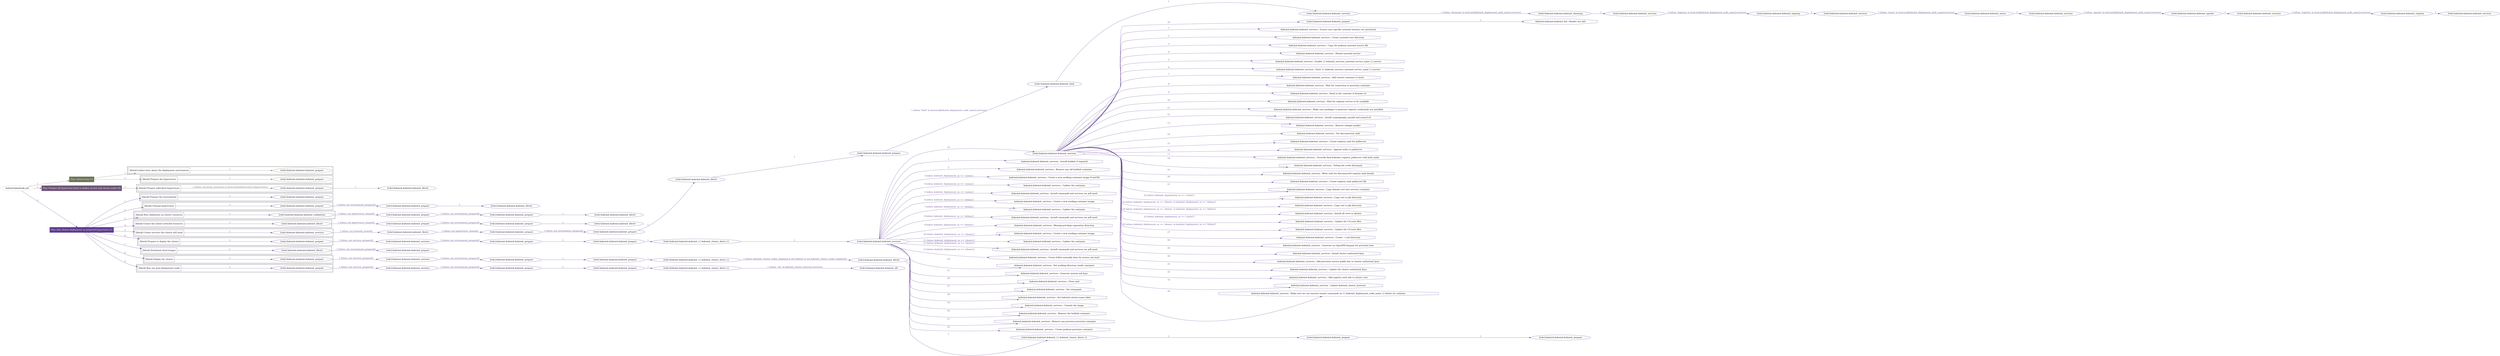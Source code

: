 digraph {
	graph [concentrate=true ordering=in rankdir=LR ratio=fill]
	edge [esep=5 sep=10]
	"kubeinit/playbook.yml" [id=root_node style=dotted]
	play_6043412a [label="Play: Initial setup (1)" color="#6d7557" fontcolor="#ffffff" id=play_6043412a shape=box style=filled tooltip=localhost]
	"kubeinit/playbook.yml" -> play_6043412a [label="1 " color="#6d7557" fontcolor="#6d7557" id=edge_a0f83648 labeltooltip="1 " tooltip="1 "]
	subgraph "kubeinit.kubeinit.kubeinit_prepare" {
		role_aa8c04e1 [label="[role] kubeinit.kubeinit.kubeinit_prepare" color="#6d7557" id=role_aa8c04e1 tooltip="kubeinit.kubeinit.kubeinit_prepare"]
	}
	subgraph "kubeinit.kubeinit.kubeinit_prepare" {
		role_8d42af0b [label="[role] kubeinit.kubeinit.kubeinit_prepare" color="#6d7557" id=role_8d42af0b tooltip="kubeinit.kubeinit.kubeinit_prepare"]
	}
	subgraph "Play: Initial setup (1)" {
		play_6043412a -> block_c2661e2a [label=1 color="#6d7557" fontcolor="#6d7557" id=edge_a03885b6 labeltooltip=1 tooltip=1]
		subgraph cluster_block_c2661e2a {
			block_c2661e2a [label="[block] Gather facts about the deployment environment" color="#6d7557" id=block_c2661e2a labeltooltip="Gather facts about the deployment environment" shape=box tooltip="Gather facts about the deployment environment"]
			block_c2661e2a -> role_aa8c04e1 [label="1 " color="#6d7557" fontcolor="#6d7557" id=edge_e7439934 labeltooltip="1 " tooltip="1 "]
		}
		play_6043412a -> block_e0bcce8e [label=2 color="#6d7557" fontcolor="#6d7557" id=edge_9933a136 labeltooltip=2 tooltip=2]
		subgraph cluster_block_e0bcce8e {
			block_e0bcce8e [label="[block] Prepare the hypervisors" color="#6d7557" id=block_e0bcce8e labeltooltip="Prepare the hypervisors" shape=box tooltip="Prepare the hypervisors"]
			block_e0bcce8e -> role_8d42af0b [label="1 " color="#6d7557" fontcolor="#6d7557" id=edge_6dff0fdf labeltooltip="1 " tooltip="1 "]
		}
	}
	play_7bc42241 [label="Play: Prepare all hypervisor hosts to deploy service and cluster nodes (0)" color="#6e5676" fontcolor="#ffffff" id=play_7bc42241 shape=box style=filled tooltip="Play: Prepare all hypervisor hosts to deploy service and cluster nodes (0)"]
	"kubeinit/playbook.yml" -> play_7bc42241 [label="2 " color="#6e5676" fontcolor="#6e5676" id=edge_a4ffe5da labeltooltip="2 " tooltip="2 "]
	subgraph "kubeinit.kubeinit.kubeinit_libvirt" {
		role_1224ff4c [label="[role] kubeinit.kubeinit.kubeinit_libvirt" color="#6e5676" id=role_1224ff4c tooltip="kubeinit.kubeinit.kubeinit_libvirt"]
	}
	subgraph "kubeinit.kubeinit.kubeinit_prepare" {
		role_3f468a69 [label="[role] kubeinit.kubeinit.kubeinit_prepare" color="#6e5676" id=role_3f468a69 tooltip="kubeinit.kubeinit.kubeinit_prepare"]
		role_3f468a69 -> role_1224ff4c [label="1 " color="#6e5676" fontcolor="#6e5676" id=edge_e0b71858 labeltooltip="1 " tooltip="1 "]
	}
	subgraph "Play: Prepare all hypervisor hosts to deploy service and cluster nodes (0)" {
		play_7bc42241 -> block_9709da1b [label=1 color="#6e5676" fontcolor="#6e5676" id=edge_3a13c1e9 labeltooltip=1 tooltip=1]
		subgraph cluster_block_9709da1b {
			block_9709da1b [label="[block] Prepare individual hypervisors" color="#6e5676" id=block_9709da1b labeltooltip="Prepare individual hypervisors" shape=box tooltip="Prepare individual hypervisors"]
			block_9709da1b -> role_3f468a69 [label="1 [when: inventory_hostname in hostvars['kubeinit-facts'].hypervisors]" color="#6e5676" fontcolor="#6e5676" id=edge_8c95a207 labeltooltip="1 [when: inventory_hostname in hostvars['kubeinit-facts'].hypervisors]" tooltip="1 [when: inventory_hostname in hostvars['kubeinit-facts'].hypervisors]"]
		}
	}
	play_075eacbc [label="Play: Run cluster deployment on prepared hypervisors (1)" color="#5f3d8f" fontcolor="#ffffff" id=play_075eacbc shape=box style=filled tooltip=localhost]
	"kubeinit/playbook.yml" -> play_075eacbc [label="3 " color="#5f3d8f" fontcolor="#5f3d8f" id=edge_8ae4e1d5 labeltooltip="3 " tooltip="3 "]
	subgraph "kubeinit.kubeinit.kubeinit_prepare" {
		role_8309342b [label="[role] kubeinit.kubeinit.kubeinit_prepare" color="#5f3d8f" id=role_8309342b tooltip="kubeinit.kubeinit.kubeinit_prepare"]
	}
	subgraph "kubeinit.kubeinit.kubeinit_libvirt" {
		role_2152305c [label="[role] kubeinit.kubeinit.kubeinit_libvirt" color="#5f3d8f" id=role_2152305c tooltip="kubeinit.kubeinit.kubeinit_libvirt"]
	}
	subgraph "kubeinit.kubeinit.kubeinit_prepare" {
		role_3e25eca6 [label="[role] kubeinit.kubeinit.kubeinit_prepare" color="#5f3d8f" id=role_3e25eca6 tooltip="kubeinit.kubeinit.kubeinit_prepare"]
		role_3e25eca6 -> role_2152305c [label="1 " color="#5f3d8f" fontcolor="#5f3d8f" id=edge_85146296 labeltooltip="1 " tooltip="1 "]
	}
	subgraph "kubeinit.kubeinit.kubeinit_prepare" {
		role_9ec49b1e [label="[role] kubeinit.kubeinit.kubeinit_prepare" color="#5f3d8f" id=role_9ec49b1e tooltip="kubeinit.kubeinit.kubeinit_prepare"]
		role_9ec49b1e -> role_3e25eca6 [label="1 [when: not environment_prepared]" color="#5f3d8f" fontcolor="#5f3d8f" id=edge_fc70b3cd labeltooltip="1 [when: not environment_prepared]" tooltip="1 [when: not environment_prepared]"]
	}
	subgraph "kubeinit.kubeinit.kubeinit_libvirt" {
		role_12f0feb5 [label="[role] kubeinit.kubeinit.kubeinit_libvirt" color="#5f3d8f" id=role_12f0feb5 tooltip="kubeinit.kubeinit.kubeinit_libvirt"]
	}
	subgraph "kubeinit.kubeinit.kubeinit_prepare" {
		role_fd813f72 [label="[role] kubeinit.kubeinit.kubeinit_prepare" color="#5f3d8f" id=role_fd813f72 tooltip="kubeinit.kubeinit.kubeinit_prepare"]
		role_fd813f72 -> role_12f0feb5 [label="1 " color="#5f3d8f" fontcolor="#5f3d8f" id=edge_d0e16dc9 labeltooltip="1 " tooltip="1 "]
	}
	subgraph "kubeinit.kubeinit.kubeinit_prepare" {
		role_55074c74 [label="[role] kubeinit.kubeinit.kubeinit_prepare" color="#5f3d8f" id=role_55074c74 tooltip="kubeinit.kubeinit.kubeinit_prepare"]
		role_55074c74 -> role_fd813f72 [label="1 [when: not environment_prepared]" color="#5f3d8f" fontcolor="#5f3d8f" id=edge_bc39ce02 labeltooltip="1 [when: not environment_prepared]" tooltip="1 [when: not environment_prepared]"]
	}
	subgraph "kubeinit.kubeinit.kubeinit_validations" {
		role_1c19d8b5 [label="[role] kubeinit.kubeinit.kubeinit_validations" color="#5f3d8f" id=role_1c19d8b5 tooltip="kubeinit.kubeinit.kubeinit_validations"]
		role_1c19d8b5 -> role_55074c74 [label="1 [when: not hypervisors_cleaned]" color="#5f3d8f" fontcolor="#5f3d8f" id=edge_672d28ae labeltooltip="1 [when: not hypervisors_cleaned]" tooltip="1 [when: not hypervisors_cleaned]"]
	}
	subgraph "kubeinit.kubeinit.kubeinit_libvirt" {
		role_cd3be4cd [label="[role] kubeinit.kubeinit.kubeinit_libvirt" color="#5f3d8f" id=role_cd3be4cd tooltip="kubeinit.kubeinit.kubeinit_libvirt"]
	}
	subgraph "kubeinit.kubeinit.kubeinit_prepare" {
		role_913f42fb [label="[role] kubeinit.kubeinit.kubeinit_prepare" color="#5f3d8f" id=role_913f42fb tooltip="kubeinit.kubeinit.kubeinit_prepare"]
		role_913f42fb -> role_cd3be4cd [label="1 " color="#5f3d8f" fontcolor="#5f3d8f" id=edge_2bf27f01 labeltooltip="1 " tooltip="1 "]
	}
	subgraph "kubeinit.kubeinit.kubeinit_prepare" {
		role_456e9f20 [label="[role] kubeinit.kubeinit.kubeinit_prepare" color="#5f3d8f" id=role_456e9f20 tooltip="kubeinit.kubeinit.kubeinit_prepare"]
		role_456e9f20 -> role_913f42fb [label="1 [when: not environment_prepared]" color="#5f3d8f" fontcolor="#5f3d8f" id=edge_1d2919e4 labeltooltip="1 [when: not environment_prepared]" tooltip="1 [when: not environment_prepared]"]
	}
	subgraph "kubeinit.kubeinit.kubeinit_libvirt" {
		role_c6aae2de [label="[role] kubeinit.kubeinit.kubeinit_libvirt" color="#5f3d8f" id=role_c6aae2de tooltip="kubeinit.kubeinit.kubeinit_libvirt"]
		role_c6aae2de -> role_456e9f20 [label="1 [when: not hypervisors_cleaned]" color="#5f3d8f" fontcolor="#5f3d8f" id=edge_4df83f75 labeltooltip="1 [when: not hypervisors_cleaned]" tooltip="1 [when: not hypervisors_cleaned]"]
	}
	subgraph "kubeinit.kubeinit.kubeinit_services" {
		role_659aa0cd [label="[role] kubeinit.kubeinit.kubeinit_services" color="#5f3d8f" id=role_659aa0cd tooltip="kubeinit.kubeinit.kubeinit_services"]
	}
	subgraph "kubeinit.kubeinit.kubeinit_registry" {
		role_7a02cb5e [label="[role] kubeinit.kubeinit.kubeinit_registry" color="#5f3d8f" id=role_7a02cb5e tooltip="kubeinit.kubeinit.kubeinit_registry"]
		role_7a02cb5e -> role_659aa0cd [label="1 " color="#5f3d8f" fontcolor="#5f3d8f" id=edge_c3e8b475 labeltooltip="1 " tooltip="1 "]
	}
	subgraph "kubeinit.kubeinit.kubeinit_services" {
		role_46ba3a51 [label="[role] kubeinit.kubeinit.kubeinit_services" color="#5f3d8f" id=role_46ba3a51 tooltip="kubeinit.kubeinit.kubeinit_services"]
		role_46ba3a51 -> role_7a02cb5e [label="1 [when: 'registry' in hostvars[kubeinit_deployment_node_name].services]" color="#5f3d8f" fontcolor="#5f3d8f" id=edge_d25a9745 labeltooltip="1 [when: 'registry' in hostvars[kubeinit_deployment_node_name].services]" tooltip="1 [when: 'registry' in hostvars[kubeinit_deployment_node_name].services]"]
	}
	subgraph "kubeinit.kubeinit.kubeinit_apache" {
		role_6ea09883 [label="[role] kubeinit.kubeinit.kubeinit_apache" color="#5f3d8f" id=role_6ea09883 tooltip="kubeinit.kubeinit.kubeinit_apache"]
		role_6ea09883 -> role_46ba3a51 [label="1 " color="#5f3d8f" fontcolor="#5f3d8f" id=edge_c8f18474 labeltooltip="1 " tooltip="1 "]
	}
	subgraph "kubeinit.kubeinit.kubeinit_services" {
		role_a29a502d [label="[role] kubeinit.kubeinit.kubeinit_services" color="#5f3d8f" id=role_a29a502d tooltip="kubeinit.kubeinit.kubeinit_services"]
		role_a29a502d -> role_6ea09883 [label="1 [when: 'apache' in hostvars[kubeinit_deployment_node_name].services]" color="#5f3d8f" fontcolor="#5f3d8f" id=edge_5432d0b0 labeltooltip="1 [when: 'apache' in hostvars[kubeinit_deployment_node_name].services]" tooltip="1 [when: 'apache' in hostvars[kubeinit_deployment_node_name].services]"]
	}
	subgraph "kubeinit.kubeinit.kubeinit_nexus" {
		role_33c9e1a2 [label="[role] kubeinit.kubeinit.kubeinit_nexus" color="#5f3d8f" id=role_33c9e1a2 tooltip="kubeinit.kubeinit.kubeinit_nexus"]
		role_33c9e1a2 -> role_a29a502d [label="1 " color="#5f3d8f" fontcolor="#5f3d8f" id=edge_74c04274 labeltooltip="1 " tooltip="1 "]
	}
	subgraph "kubeinit.kubeinit.kubeinit_services" {
		role_3d63286a [label="[role] kubeinit.kubeinit.kubeinit_services" color="#5f3d8f" id=role_3d63286a tooltip="kubeinit.kubeinit.kubeinit_services"]
		role_3d63286a -> role_33c9e1a2 [label="1 [when: 'nexus' in hostvars[kubeinit_deployment_node_name].services]" color="#5f3d8f" fontcolor="#5f3d8f" id=edge_798b36f2 labeltooltip="1 [when: 'nexus' in hostvars[kubeinit_deployment_node_name].services]" tooltip="1 [when: 'nexus' in hostvars[kubeinit_deployment_node_name].services]"]
	}
	subgraph "kubeinit.kubeinit.kubeinit_haproxy" {
		role_41f0af6b [label="[role] kubeinit.kubeinit.kubeinit_haproxy" color="#5f3d8f" id=role_41f0af6b tooltip="kubeinit.kubeinit.kubeinit_haproxy"]
		role_41f0af6b -> role_3d63286a [label="1 " color="#5f3d8f" fontcolor="#5f3d8f" id=edge_a2fa282a labeltooltip="1 " tooltip="1 "]
	}
	subgraph "kubeinit.kubeinit.kubeinit_services" {
		role_d8254821 [label="[role] kubeinit.kubeinit.kubeinit_services" color="#5f3d8f" id=role_d8254821 tooltip="kubeinit.kubeinit.kubeinit_services"]
		role_d8254821 -> role_41f0af6b [label="1 [when: 'haproxy' in hostvars[kubeinit_deployment_node_name].services]" color="#5f3d8f" fontcolor="#5f3d8f" id=edge_7f5fd29c labeltooltip="1 [when: 'haproxy' in hostvars[kubeinit_deployment_node_name].services]" tooltip="1 [when: 'haproxy' in hostvars[kubeinit_deployment_node_name].services]"]
	}
	subgraph "kubeinit.kubeinit.kubeinit_dnsmasq" {
		role_42320c61 [label="[role] kubeinit.kubeinit.kubeinit_dnsmasq" color="#5f3d8f" id=role_42320c61 tooltip="kubeinit.kubeinit.kubeinit_dnsmasq"]
		role_42320c61 -> role_d8254821 [label="1 " color="#5f3d8f" fontcolor="#5f3d8f" id=edge_9fdb5cf7 labeltooltip="1 " tooltip="1 "]
	}
	subgraph "kubeinit.kubeinit.kubeinit_services" {
		role_f60566ad [label="[role] kubeinit.kubeinit.kubeinit_services" color="#5f3d8f" id=role_f60566ad tooltip="kubeinit.kubeinit.kubeinit_services"]
		role_f60566ad -> role_42320c61 [label="1 [when: 'dnsmasq' in hostvars[kubeinit_deployment_node_name].services]" color="#5f3d8f" fontcolor="#5f3d8f" id=edge_7a865924 labeltooltip="1 [when: 'dnsmasq' in hostvars[kubeinit_deployment_node_name].services]" tooltip="1 [when: 'dnsmasq' in hostvars[kubeinit_deployment_node_name].services]"]
	}
	subgraph "kubeinit.kubeinit.kubeinit_bind" {
		role_aaf2b81d [label="[role] kubeinit.kubeinit.kubeinit_bind" color="#5f3d8f" id=role_aaf2b81d tooltip="kubeinit.kubeinit.kubeinit_bind"]
		role_aaf2b81d -> role_f60566ad [label="1 " color="#5f3d8f" fontcolor="#5f3d8f" id=edge_fc340497 labeltooltip="1 " tooltip="1 "]
	}
	subgraph "kubeinit.kubeinit.kubeinit_prepare" {
		role_7e392d4a [label="[role] kubeinit.kubeinit.kubeinit_prepare" color="#5f3d8f" id=role_7e392d4a tooltip="kubeinit.kubeinit.kubeinit_prepare"]
		role_7e392d4a -> role_aaf2b81d [label="1 [when: 'bind' in hostvars[kubeinit_deployment_node_name].services]" color="#5f3d8f" fontcolor="#5f3d8f" id=edge_70ace451 labeltooltip="1 [when: 'bind' in hostvars[kubeinit_deployment_node_name].services]" tooltip="1 [when: 'bind' in hostvars[kubeinit_deployment_node_name].services]"]
	}
	subgraph "kubeinit.kubeinit.kubeinit_libvirt" {
		role_b086a7c5 [label="[role] kubeinit.kubeinit.kubeinit_libvirt" color="#5f3d8f" id=role_b086a7c5 tooltip="kubeinit.kubeinit.kubeinit_libvirt"]
		role_b086a7c5 -> role_7e392d4a [label="1 " color="#5f3d8f" fontcolor="#5f3d8f" id=edge_b1cdc5e8 labeltooltip="1 " tooltip="1 "]
	}
	subgraph "kubeinit.kubeinit.kubeinit_prepare" {
		role_cd6d2406 [label="[role] kubeinit.kubeinit.kubeinit_prepare" color="#5f3d8f" id=role_cd6d2406 tooltip="kubeinit.kubeinit.kubeinit_prepare"]
		role_cd6d2406 -> role_b086a7c5 [label="1 " color="#5f3d8f" fontcolor="#5f3d8f" id=edge_2778b47d labeltooltip="1 " tooltip="1 "]
	}
	subgraph "kubeinit.kubeinit.kubeinit_prepare" {
		role_0afaef07 [label="[role] kubeinit.kubeinit.kubeinit_prepare" color="#5f3d8f" id=role_0afaef07 tooltip="kubeinit.kubeinit.kubeinit_prepare"]
		role_0afaef07 -> role_cd6d2406 [label="1 [when: not environment_prepared]" color="#5f3d8f" fontcolor="#5f3d8f" id=edge_423b5e5a labeltooltip="1 [when: not environment_prepared]" tooltip="1 [when: not environment_prepared]"]
	}
	subgraph "kubeinit.kubeinit.kubeinit_libvirt" {
		role_360b42ef [label="[role] kubeinit.kubeinit.kubeinit_libvirt" color="#5f3d8f" id=role_360b42ef tooltip="kubeinit.kubeinit.kubeinit_libvirt"]
		role_360b42ef -> role_0afaef07 [label="1 [when: not hypervisors_cleaned]" color="#5f3d8f" fontcolor="#5f3d8f" id=edge_639d3f3c labeltooltip="1 [when: not hypervisors_cleaned]" tooltip="1 [when: not hypervisors_cleaned]"]
	}
	subgraph "kubeinit.kubeinit.kubeinit_services" {
		role_7fc3a5d6 [label="[role] kubeinit.kubeinit.kubeinit_services" color="#5f3d8f" id=role_7fc3a5d6 tooltip="kubeinit.kubeinit.kubeinit_services"]
		role_7fc3a5d6 -> role_360b42ef [label="1 [when: not network_created]" color="#5f3d8f" fontcolor="#5f3d8f" id=edge_f7b1d1eb labeltooltip="1 [when: not network_created]" tooltip="1 [when: not network_created]"]
	}
	subgraph "kubeinit.kubeinit.kubeinit_prepare" {
		role_57272b10 [label="[role] kubeinit.kubeinit.kubeinit_prepare" color="#5f3d8f" id=role_57272b10 tooltip="kubeinit.kubeinit.kubeinit_prepare"]
		task_7dcfd61f [label="kubeinit.kubeinit.kubeinit_kid : Render net info" color="#5f3d8f" id=task_7dcfd61f shape=octagon tooltip="kubeinit.kubeinit.kubeinit_kid : Render net info"]
		role_57272b10 -> task_7dcfd61f [label="1 " color="#5f3d8f" fontcolor="#5f3d8f" id=edge_cb65c315 labeltooltip="1 " tooltip="1 "]
	}
	subgraph "kubeinit.kubeinit.kubeinit_services" {
		role_55a6bbda [label="[role] kubeinit.kubeinit.kubeinit_services" color="#5f3d8f" id=role_55a6bbda tooltip="kubeinit.kubeinit.kubeinit_services"]
		task_343f0d86 [label="kubeinit.kubeinit.kubeinit_services : Ensure user specific systemd instance are persistent" color="#5f3d8f" id=task_343f0d86 shape=octagon tooltip="kubeinit.kubeinit.kubeinit_services : Ensure user specific systemd instance are persistent"]
		role_55a6bbda -> task_343f0d86 [label="1 " color="#5f3d8f" fontcolor="#5f3d8f" id=edge_38ca6d97 labeltooltip="1 " tooltip="1 "]
		task_0940506e [label="kubeinit.kubeinit.kubeinit_services : Create systemd user directory" color="#5f3d8f" id=task_0940506e shape=octagon tooltip="kubeinit.kubeinit.kubeinit_services : Create systemd user directory"]
		role_55a6bbda -> task_0940506e [label="2 " color="#5f3d8f" fontcolor="#5f3d8f" id=edge_67f82d01 labeltooltip="2 " tooltip="2 "]
		task_03dcd787 [label="kubeinit.kubeinit.kubeinit_services : Copy the podman systemd service file" color="#5f3d8f" id=task_03dcd787 shape=octagon tooltip="kubeinit.kubeinit.kubeinit_services : Copy the podman systemd service file"]
		role_55a6bbda -> task_03dcd787 [label="3 " color="#5f3d8f" fontcolor="#5f3d8f" id=edge_9c75fd48 labeltooltip="3 " tooltip="3 "]
		task_27d1a3f6 [label="kubeinit.kubeinit.kubeinit_services : Reload systemd service" color="#5f3d8f" id=task_27d1a3f6 shape=octagon tooltip="kubeinit.kubeinit.kubeinit_services : Reload systemd service"]
		role_55a6bbda -> task_27d1a3f6 [label="4 " color="#5f3d8f" fontcolor="#5f3d8f" id=edge_8177c742 labeltooltip="4 " tooltip="4 "]
		task_01ec15b8 [label="kubeinit.kubeinit.kubeinit_services : Enable {{ kubeinit_services_systemd_service_name }}.service" color="#5f3d8f" id=task_01ec15b8 shape=octagon tooltip="kubeinit.kubeinit.kubeinit_services : Enable {{ kubeinit_services_systemd_service_name }}.service"]
		role_55a6bbda -> task_01ec15b8 [label="5 " color="#5f3d8f" fontcolor="#5f3d8f" id=edge_6822db9f labeltooltip="5 " tooltip="5 "]
		task_0841e04b [label="kubeinit.kubeinit.kubeinit_services : Start {{ kubeinit_services_systemd_service_name }}.service" color="#5f3d8f" id=task_0841e04b shape=octagon tooltip="kubeinit.kubeinit.kubeinit_services : Start {{ kubeinit_services_systemd_service_name }}.service"]
		role_55a6bbda -> task_0841e04b [label="6 " color="#5f3d8f" fontcolor="#5f3d8f" id=edge_581949f5 labeltooltip="6 " tooltip="6 "]
		task_e3ac2bf2 [label="kubeinit.kubeinit.kubeinit_services : Add remote container to hosts" color="#5f3d8f" id=task_e3ac2bf2 shape=octagon tooltip="kubeinit.kubeinit.kubeinit_services : Add remote container to hosts"]
		role_55a6bbda -> task_e3ac2bf2 [label="7 " color="#5f3d8f" fontcolor="#5f3d8f" id=edge_5444432a labeltooltip="7 " tooltip="7 "]
		task_5e450a81 [label="kubeinit.kubeinit.kubeinit_services : Wait for connection to provision container" color="#5f3d8f" id=task_5e450a81 shape=octagon tooltip="kubeinit.kubeinit.kubeinit_services : Wait for connection to provision container"]
		role_55a6bbda -> task_5e450a81 [label="8 " color="#5f3d8f" fontcolor="#5f3d8f" id=edge_ec50d334 labeltooltip="8 " tooltip="8 "]
		task_9504e4ce [label="kubeinit.kubeinit.kubeinit_services : Read in the contents of domain.crt" color="#5f3d8f" id=task_9504e4ce shape=octagon tooltip="kubeinit.kubeinit.kubeinit_services : Read in the contents of domain.crt"]
		role_55a6bbda -> task_9504e4ce [label="9 " color="#5f3d8f" fontcolor="#5f3d8f" id=edge_8a5f7cb1 labeltooltip="9 " tooltip="9 "]
		task_bfac0548 [label="kubeinit.kubeinit.kubeinit_services : Wait for registry service to be available" color="#5f3d8f" id=task_bfac0548 shape=octagon tooltip="kubeinit.kubeinit.kubeinit_services : Wait for registry service to be available"]
		role_55a6bbda -> task_bfac0548 [label="10 " color="#5f3d8f" fontcolor="#5f3d8f" id=edge_63790bbc labeltooltip="10 " tooltip="10 "]
		task_1b4a414e [label="kubeinit.kubeinit.kubeinit_services : Make sure packages to generate registry credentials are installed" color="#5f3d8f" id=task_1b4a414e shape=octagon tooltip="kubeinit.kubeinit.kubeinit_services : Make sure packages to generate registry credentials are installed"]
		role_55a6bbda -> task_1b4a414e [label="11 " color="#5f3d8f" fontcolor="#5f3d8f" id=edge_870ccbda labeltooltip="11 " tooltip="11 "]
		task_710c91fb [label="kubeinit.kubeinit.kubeinit_services : Install cryptography, passlib and nexus3-cli" color="#5f3d8f" id=task_710c91fb shape=octagon tooltip="kubeinit.kubeinit.kubeinit_services : Install cryptography, passlib and nexus3-cli"]
		role_55a6bbda -> task_710c91fb [label="12 " color="#5f3d8f" fontcolor="#5f3d8f" id=edge_662d9c01 labeltooltip="12 " tooltip="12 "]
		task_0de18fad [label="kubeinit.kubeinit.kubeinit_services : Remove nologin marker" color="#5f3d8f" id=task_0de18fad shape=octagon tooltip="kubeinit.kubeinit.kubeinit_services : Remove nologin marker"]
		role_55a6bbda -> task_0de18fad [label="13 " color="#5f3d8f" fontcolor="#5f3d8f" id=edge_41aca1c9 labeltooltip="13 " tooltip="13 "]
		task_7cd1418d [label="kubeinit.kubeinit.kubeinit_services : Set disconnected_auth" color="#5f3d8f" id=task_7cd1418d shape=octagon tooltip="kubeinit.kubeinit.kubeinit_services : Set disconnected_auth"]
		role_55a6bbda -> task_7cd1418d [label="14 " color="#5f3d8f" fontcolor="#5f3d8f" id=edge_33519d70 labeltooltip="14 " tooltip="14 "]
		task_9a42f048 [label="kubeinit.kubeinit.kubeinit_services : Create registry auth for pullsecret" color="#5f3d8f" id=task_9a42f048 shape=octagon tooltip="kubeinit.kubeinit.kubeinit_services : Create registry auth for pullsecret"]
		role_55a6bbda -> task_9a42f048 [label="15 " color="#5f3d8f" fontcolor="#5f3d8f" id=edge_9a58d9f6 labeltooltip="15 " tooltip="15 "]
		task_711aa583 [label="kubeinit.kubeinit.kubeinit_services : Append auths to pullsecret" color="#5f3d8f" id=task_711aa583 shape=octagon tooltip="kubeinit.kubeinit.kubeinit_services : Append auths to pullsecret"]
		role_55a6bbda -> task_711aa583 [label="16 " color="#5f3d8f" fontcolor="#5f3d8f" id=edge_32073a3b labeltooltip="16 " tooltip="16 "]
		task_3b4c06cf [label="kubeinit.kubeinit.kubeinit_services : Override final kubeinit_registry_pullsecret with both auths" color="#5f3d8f" id=task_3b4c06cf shape=octagon tooltip="kubeinit.kubeinit.kubeinit_services : Override final kubeinit_registry_pullsecret with both auths"]
		role_55a6bbda -> task_3b4c06cf [label="17 " color="#5f3d8f" fontcolor="#5f3d8f" id=edge_bba5a88a labeltooltip="17 " tooltip="17 "]
		task_2ad69adc [label="kubeinit.kubeinit.kubeinit_services : Debug the creds dictionary" color="#5f3d8f" id=task_2ad69adc shape=octagon tooltip="kubeinit.kubeinit.kubeinit_services : Debug the creds dictionary"]
		role_55a6bbda -> task_2ad69adc [label="18 " color="#5f3d8f" fontcolor="#5f3d8f" id=edge_108a156b labeltooltip="18 " tooltip="18 "]
		task_c2b045fb [label="kubeinit.kubeinit.kubeinit_services : Write auth for disconnected registry auth details" color="#5f3d8f" id=task_c2b045fb shape=octagon tooltip="kubeinit.kubeinit.kubeinit_services : Write auth for disconnected registry auth details"]
		role_55a6bbda -> task_c2b045fb [label="19 " color="#5f3d8f" fontcolor="#5f3d8f" id=edge_da5b979a labeltooltip="19 " tooltip="19 "]
		task_8721a7b9 [label="kubeinit.kubeinit.kubeinit_services : Create registry auth pullsecret file" color="#5f3d8f" id=task_8721a7b9 shape=octagon tooltip="kubeinit.kubeinit.kubeinit_services : Create registry auth pullsecret file"]
		role_55a6bbda -> task_8721a7b9 [label="20 " color="#5f3d8f" fontcolor="#5f3d8f" id=edge_fe5f3f5a labeltooltip="20 " tooltip="20 "]
		task_85242fe9 [label="kubeinit.kubeinit.kubeinit_services : Copy domain cert into services container" color="#5f3d8f" id=task_85242fe9 shape=octagon tooltip="kubeinit.kubeinit.kubeinit_services : Copy domain cert into services container"]
		role_55a6bbda -> task_85242fe9 [label="21 " color="#5f3d8f" fontcolor="#5f3d8f" id=edge_4e66c3a5 labeltooltip="21 " tooltip="21 "]
		task_85e176f9 [label="kubeinit.kubeinit.kubeinit_services : Copy cert to pki directory" color="#5f3d8f" id=task_85e176f9 shape=octagon tooltip="kubeinit.kubeinit.kubeinit_services : Copy cert to pki directory"]
		role_55a6bbda -> task_85e176f9 [label="22 [when: kubeinit_deployment_os == 'centos']" color="#5f3d8f" fontcolor="#5f3d8f" id=edge_7f262bbf labeltooltip="22 [when: kubeinit_deployment_os == 'centos']" tooltip="22 [when: kubeinit_deployment_os == 'centos']"]
		task_f098ce48 [label="kubeinit.kubeinit.kubeinit_services : Copy cert to pki directory" color="#5f3d8f" id=task_f098ce48 shape=octagon tooltip="kubeinit.kubeinit.kubeinit_services : Copy cert to pki directory"]
		role_55a6bbda -> task_f098ce48 [label="23 [when: kubeinit_deployment_os == 'ubuntu' or kubeinit_deployment_os == 'debian']" color="#5f3d8f" fontcolor="#5f3d8f" id=edge_fb8957b1 labeltooltip="23 [when: kubeinit_deployment_os == 'ubuntu' or kubeinit_deployment_os == 'debian']" tooltip="23 [when: kubeinit_deployment_os == 'ubuntu' or kubeinit_deployment_os == 'debian']"]
		task_9d3d010f [label="kubeinit.kubeinit.kubeinit_services : Install all certs in ubuntu" color="#5f3d8f" id=task_9d3d010f shape=octagon tooltip="kubeinit.kubeinit.kubeinit_services : Install all certs in ubuntu"]
		role_55a6bbda -> task_9d3d010f [label="24 [when: kubeinit_deployment_os == 'ubuntu' or kubeinit_deployment_os == 'debian']" color="#5f3d8f" fontcolor="#5f3d8f" id=edge_bd027f49 labeltooltip="24 [when: kubeinit_deployment_os == 'ubuntu' or kubeinit_deployment_os == 'debian']" tooltip="24 [when: kubeinit_deployment_os == 'ubuntu' or kubeinit_deployment_os == 'debian']"]
		task_6cda0cae [label="kubeinit.kubeinit.kubeinit_services : Update the CA trust files" color="#5f3d8f" id=task_6cda0cae shape=octagon tooltip="kubeinit.kubeinit.kubeinit_services : Update the CA trust files"]
		role_55a6bbda -> task_6cda0cae [label="25 [when: kubeinit_deployment_os == 'centos']" color="#5f3d8f" fontcolor="#5f3d8f" id=edge_40dd74e5 labeltooltip="25 [when: kubeinit_deployment_os == 'centos']" tooltip="25 [when: kubeinit_deployment_os == 'centos']"]
		task_3ba5264d [label="kubeinit.kubeinit.kubeinit_services : Update the CA trust files" color="#5f3d8f" id=task_3ba5264d shape=octagon tooltip="kubeinit.kubeinit.kubeinit_services : Update the CA trust files"]
		role_55a6bbda -> task_3ba5264d [label="26 [when: kubeinit_deployment_os == 'ubuntu' or kubeinit_deployment_os == 'debian']" color="#5f3d8f" fontcolor="#5f3d8f" id=edge_e200b46d labeltooltip="26 [when: kubeinit_deployment_os == 'ubuntu' or kubeinit_deployment_os == 'debian']" tooltip="26 [when: kubeinit_deployment_os == 'ubuntu' or kubeinit_deployment_os == 'debian']"]
		task_7092cd98 [label="kubeinit.kubeinit.kubeinit_services : Create ~/.ssh directory" color="#5f3d8f" id=task_7092cd98 shape=octagon tooltip="kubeinit.kubeinit.kubeinit_services : Create ~/.ssh directory"]
		role_55a6bbda -> task_7092cd98 [label="27 " color="#5f3d8f" fontcolor="#5f3d8f" id=edge_74e919b9 labeltooltip="27 " tooltip="27 "]
		task_eb4bd66d [label="kubeinit.kubeinit.kubeinit_services : Generate an OpenSSH keypair for provision host" color="#5f3d8f" id=task_eb4bd66d shape=octagon tooltip="kubeinit.kubeinit.kubeinit_services : Generate an OpenSSH keypair for provision host"]
		role_55a6bbda -> task_eb4bd66d [label="28 " color="#5f3d8f" fontcolor="#5f3d8f" id=edge_69daa1e6 labeltooltip="28 " tooltip="28 "]
		task_1e47ba90 [label="kubeinit.kubeinit.kubeinit_services : Install cluster authorized keys" color="#5f3d8f" id=task_1e47ba90 shape=octagon tooltip="kubeinit.kubeinit.kubeinit_services : Install cluster authorized keys"]
		role_55a6bbda -> task_1e47ba90 [label="29 " color="#5f3d8f" fontcolor="#5f3d8f" id=edge_ff5ce317 labeltooltip="29 " tooltip="29 "]
		task_a837a8cf [label="kubeinit.kubeinit.kubeinit_services : Add provision service public key to cluster authorized_keys" color="#5f3d8f" id=task_a837a8cf shape=octagon tooltip="kubeinit.kubeinit.kubeinit_services : Add provision service public key to cluster authorized_keys"]
		role_55a6bbda -> task_a837a8cf [label="30 " color="#5f3d8f" fontcolor="#5f3d8f" id=edge_d32bd192 labeltooltip="30 " tooltip="30 "]
		task_df4de1c6 [label="kubeinit.kubeinit.kubeinit_services : Update the cluster authorized_keys" color="#5f3d8f" id=task_df4de1c6 shape=octagon tooltip="kubeinit.kubeinit.kubeinit_services : Update the cluster authorized_keys"]
		role_55a6bbda -> task_df4de1c6 [label="31 " color="#5f3d8f" fontcolor="#5f3d8f" id=edge_818c0517 labeltooltip="31 " tooltip="31 "]
		task_9415b1d0 [label="kubeinit.kubeinit.kubeinit_services : Add registry auth info to cluster vars" color="#5f3d8f" id=task_9415b1d0 shape=octagon tooltip="kubeinit.kubeinit.kubeinit_services : Add registry auth info to cluster vars"]
		role_55a6bbda -> task_9415b1d0 [label="32 " color="#5f3d8f" fontcolor="#5f3d8f" id=edge_a2c6a823 labeltooltip="32 " tooltip="32 "]
		task_46a43f16 [label="kubeinit.kubeinit.kubeinit_services : Update kubeinit_cluster_hostvars" color="#5f3d8f" id=task_46a43f16 shape=octagon tooltip="kubeinit.kubeinit.kubeinit_services : Update kubeinit_cluster_hostvars"]
		role_55a6bbda -> task_46a43f16 [label="33 " color="#5f3d8f" fontcolor="#5f3d8f" id=edge_ec221611 labeltooltip="33 " tooltip="33 "]
		task_1a531eb0 [label="kubeinit.kubeinit.kubeinit_services : Make sure we can execute remote commands on {{ kubeinit_deployment_node_name }} before we continue" color="#5f3d8f" id=task_1a531eb0 shape=octagon tooltip="kubeinit.kubeinit.kubeinit_services : Make sure we can execute remote commands on {{ kubeinit_deployment_node_name }} before we continue"]
		role_55a6bbda -> task_1a531eb0 [label="34 " color="#5f3d8f" fontcolor="#5f3d8f" id=edge_c2905886 labeltooltip="34 " tooltip="34 "]
		role_55a6bbda -> role_57272b10 [label="35 " color="#5f3d8f" fontcolor="#5f3d8f" id=edge_0d9bed29 labeltooltip="35 " tooltip="35 "]
	}
	subgraph "kubeinit.kubeinit.kubeinit_services" {
		role_07310f3a [label="[role] kubeinit.kubeinit.kubeinit_services" color="#5f3d8f" id=role_07310f3a tooltip="kubeinit.kubeinit.kubeinit_services"]
		task_328c4724 [label="kubeinit.kubeinit.kubeinit_services : Install buildah if required" color="#5f3d8f" id=task_328c4724 shape=octagon tooltip="kubeinit.kubeinit.kubeinit_services : Install buildah if required"]
		role_07310f3a -> task_328c4724 [label="1 " color="#5f3d8f" fontcolor="#5f3d8f" id=edge_54f66e2e labeltooltip="1 " tooltip="1 "]
		task_ceefd8cf [label="kubeinit.kubeinit.kubeinit_services : Remove any old buildah container" color="#5f3d8f" id=task_ceefd8cf shape=octagon tooltip="kubeinit.kubeinit.kubeinit_services : Remove any old buildah container"]
		role_07310f3a -> task_ceefd8cf [label="2 " color="#5f3d8f" fontcolor="#5f3d8f" id=edge_de200bc0 labeltooltip="2 " tooltip="2 "]
		task_d336c087 [label="kubeinit.kubeinit.kubeinit_services : Create a new working container image (CentOS)" color="#5f3d8f" id=task_d336c087 shape=octagon tooltip="kubeinit.kubeinit.kubeinit_services : Create a new working container image (CentOS)"]
		role_07310f3a -> task_d336c087 [label="3 [when: kubeinit_deployment_os == 'centos']" color="#5f3d8f" fontcolor="#5f3d8f" id=edge_3190201f labeltooltip="3 [when: kubeinit_deployment_os == 'centos']" tooltip="3 [when: kubeinit_deployment_os == 'centos']"]
		task_86e1aeef [label="kubeinit.kubeinit.kubeinit_services : Update the container" color="#5f3d8f" id=task_86e1aeef shape=octagon tooltip="kubeinit.kubeinit.kubeinit_services : Update the container"]
		role_07310f3a -> task_86e1aeef [label="4 [when: kubeinit_deployment_os == 'centos']" color="#5f3d8f" fontcolor="#5f3d8f" id=edge_d573c1a5 labeltooltip="4 [when: kubeinit_deployment_os == 'centos']" tooltip="4 [when: kubeinit_deployment_os == 'centos']"]
		task_ea817d53 [label="kubeinit.kubeinit.kubeinit_services : Install commands and services we will need" color="#5f3d8f" id=task_ea817d53 shape=octagon tooltip="kubeinit.kubeinit.kubeinit_services : Install commands and services we will need"]
		role_07310f3a -> task_ea817d53 [label="5 [when: kubeinit_deployment_os == 'centos']" color="#5f3d8f" fontcolor="#5f3d8f" id=edge_a0c7ae9e labeltooltip="5 [when: kubeinit_deployment_os == 'centos']" tooltip="5 [when: kubeinit_deployment_os == 'centos']"]
		task_26f4feee [label="kubeinit.kubeinit.kubeinit_services : Create a new working container image" color="#5f3d8f" id=task_26f4feee shape=octagon tooltip="kubeinit.kubeinit.kubeinit_services : Create a new working container image"]
		role_07310f3a -> task_26f4feee [label="6 [when: kubeinit_deployment_os == 'debian']" color="#5f3d8f" fontcolor="#5f3d8f" id=edge_38c331c3 labeltooltip="6 [when: kubeinit_deployment_os == 'debian']" tooltip="6 [when: kubeinit_deployment_os == 'debian']"]
		task_dfbebe4e [label="kubeinit.kubeinit.kubeinit_services : Update the container" color="#5f3d8f" id=task_dfbebe4e shape=octagon tooltip="kubeinit.kubeinit.kubeinit_services : Update the container"]
		role_07310f3a -> task_dfbebe4e [label="7 [when: kubeinit_deployment_os == 'debian']" color="#5f3d8f" fontcolor="#5f3d8f" id=edge_462f8387 labeltooltip="7 [when: kubeinit_deployment_os == 'debian']" tooltip="7 [when: kubeinit_deployment_os == 'debian']"]
		task_a0e364a4 [label="kubeinit.kubeinit.kubeinit_services : Install commands and services we will need" color="#5f3d8f" id=task_a0e364a4 shape=octagon tooltip="kubeinit.kubeinit.kubeinit_services : Install commands and services we will need"]
		role_07310f3a -> task_a0e364a4 [label="8 [when: kubeinit_deployment_os == 'debian']" color="#5f3d8f" fontcolor="#5f3d8f" id=edge_c35c12f5 labeltooltip="8 [when: kubeinit_deployment_os == 'debian']" tooltip="8 [when: kubeinit_deployment_os == 'debian']"]
		task_f1178790 [label="kubeinit.kubeinit.kubeinit_services : Missing privilege separation directory" color="#5f3d8f" id=task_f1178790 shape=octagon tooltip="kubeinit.kubeinit.kubeinit_services : Missing privilege separation directory"]
		role_07310f3a -> task_f1178790 [label="9 [when: kubeinit_deployment_os == 'debian']" color="#5f3d8f" fontcolor="#5f3d8f" id=edge_adfdc932 labeltooltip="9 [when: kubeinit_deployment_os == 'debian']" tooltip="9 [when: kubeinit_deployment_os == 'debian']"]
		task_2faefa81 [label="kubeinit.kubeinit.kubeinit_services : Create a new working container image" color="#5f3d8f" id=task_2faefa81 shape=octagon tooltip="kubeinit.kubeinit.kubeinit_services : Create a new working container image"]
		role_07310f3a -> task_2faefa81 [label="10 [when: kubeinit_deployment_os == 'ubuntu']" color="#5f3d8f" fontcolor="#5f3d8f" id=edge_4d72a1da labeltooltip="10 [when: kubeinit_deployment_os == 'ubuntu']" tooltip="10 [when: kubeinit_deployment_os == 'ubuntu']"]
		task_f425ec9d [label="kubeinit.kubeinit.kubeinit_services : Update the container" color="#5f3d8f" id=task_f425ec9d shape=octagon tooltip="kubeinit.kubeinit.kubeinit_services : Update the container"]
		role_07310f3a -> task_f425ec9d [label="11 [when: kubeinit_deployment_os == 'ubuntu']" color="#5f3d8f" fontcolor="#5f3d8f" id=edge_57e9483a labeltooltip="11 [when: kubeinit_deployment_os == 'ubuntu']" tooltip="11 [when: kubeinit_deployment_os == 'ubuntu']"]
		task_351077ce [label="kubeinit.kubeinit.kubeinit_services : Install commands and services we will need" color="#5f3d8f" id=task_351077ce shape=octagon tooltip="kubeinit.kubeinit.kubeinit_services : Install commands and services we will need"]
		role_07310f3a -> task_351077ce [label="12 [when: kubeinit_deployment_os == 'ubuntu']" color="#5f3d8f" fontcolor="#5f3d8f" id=edge_d9ad9dcc labeltooltip="12 [when: kubeinit_deployment_os == 'ubuntu']" tooltip="12 [when: kubeinit_deployment_os == 'ubuntu']"]
		task_567970a7 [label="kubeinit.kubeinit.kubeinit_services : Create folder normally done by service ssh start" color="#5f3d8f" id=task_567970a7 shape=octagon tooltip="kubeinit.kubeinit.kubeinit_services : Create folder normally done by service ssh start"]
		role_07310f3a -> task_567970a7 [label="13 [when: kubeinit_deployment_os == 'ubuntu']" color="#5f3d8f" fontcolor="#5f3d8f" id=edge_17b62413 labeltooltip="13 [when: kubeinit_deployment_os == 'ubuntu']" tooltip="13 [when: kubeinit_deployment_os == 'ubuntu']"]
		task_e12a4084 [label="kubeinit.kubeinit.kubeinit_services : Set working directory inside container" color="#5f3d8f" id=task_e12a4084 shape=octagon tooltip="kubeinit.kubeinit.kubeinit_services : Set working directory inside container"]
		role_07310f3a -> task_e12a4084 [label="14 " color="#5f3d8f" fontcolor="#5f3d8f" id=edge_25e3e813 labeltooltip="14 " tooltip="14 "]
		task_a672f635 [label="kubeinit.kubeinit.kubeinit_services : Generate system ssh keys" color="#5f3d8f" id=task_a672f635 shape=octagon tooltip="kubeinit.kubeinit.kubeinit_services : Generate system ssh keys"]
		role_07310f3a -> task_a672f635 [label="15 " color="#5f3d8f" fontcolor="#5f3d8f" id=edge_cea6621c labeltooltip="15 " tooltip="15 "]
		task_9c0139c3 [label="kubeinit.kubeinit.kubeinit_services : Clear cmd" color="#5f3d8f" id=task_9c0139c3 shape=octagon tooltip="kubeinit.kubeinit.kubeinit_services : Clear cmd"]
		role_07310f3a -> task_9c0139c3 [label="16 " color="#5f3d8f" fontcolor="#5f3d8f" id=edge_bee98408 labeltooltip="16 " tooltip="16 "]
		task_128f1ea7 [label="kubeinit.kubeinit.kubeinit_services : Set entrypoint" color="#5f3d8f" id=task_128f1ea7 shape=octagon tooltip="kubeinit.kubeinit.kubeinit_services : Set entrypoint"]
		role_07310f3a -> task_128f1ea7 [label="17 " color="#5f3d8f" fontcolor="#5f3d8f" id=edge_a118c969 labeltooltip="17 " tooltip="17 "]
		task_82e55911 [label="kubeinit.kubeinit.kubeinit_services : Set kubeinit-cluster-name label" color="#5f3d8f" id=task_82e55911 shape=octagon tooltip="kubeinit.kubeinit.kubeinit_services : Set kubeinit-cluster-name label"]
		role_07310f3a -> task_82e55911 [label="18 " color="#5f3d8f" fontcolor="#5f3d8f" id=edge_d237e133 labeltooltip="18 " tooltip="18 "]
		task_1f2bb3d2 [label="kubeinit.kubeinit.kubeinit_services : Commit the image" color="#5f3d8f" id=task_1f2bb3d2 shape=octagon tooltip="kubeinit.kubeinit.kubeinit_services : Commit the image"]
		role_07310f3a -> task_1f2bb3d2 [label="19 " color="#5f3d8f" fontcolor="#5f3d8f" id=edge_a318b70e labeltooltip="19 " tooltip="19 "]
		task_ba7017bc [label="kubeinit.kubeinit.kubeinit_services : Remove the buildah container" color="#5f3d8f" id=task_ba7017bc shape=octagon tooltip="kubeinit.kubeinit.kubeinit_services : Remove the buildah container"]
		role_07310f3a -> task_ba7017bc [label="20 " color="#5f3d8f" fontcolor="#5f3d8f" id=edge_0f4cad55 labeltooltip="20 " tooltip="20 "]
		task_5247334b [label="kubeinit.kubeinit.kubeinit_services : Remove any previous provision container" color="#5f3d8f" id=task_5247334b shape=octagon tooltip="kubeinit.kubeinit.kubeinit_services : Remove any previous provision container"]
		role_07310f3a -> task_5247334b [label="21 " color="#5f3d8f" fontcolor="#5f3d8f" id=edge_e5607a2e labeltooltip="21 " tooltip="21 "]
		task_7f409051 [label="kubeinit.kubeinit.kubeinit_services : Create podman provision container" color="#5f3d8f" id=task_7f409051 shape=octagon tooltip="kubeinit.kubeinit.kubeinit_services : Create podman provision container"]
		role_07310f3a -> task_7f409051 [label="22 " color="#5f3d8f" fontcolor="#5f3d8f" id=edge_c52f3cc2 labeltooltip="22 " tooltip="22 "]
		role_07310f3a -> role_55a6bbda [label="23 " color="#5f3d8f" fontcolor="#5f3d8f" id=edge_99278536 labeltooltip="23 " tooltip="23 "]
	}
	subgraph "kubeinit.kubeinit.kubeinit_{{ kubeinit_cluster_distro }}" {
		role_541861d6 [label="[role] kubeinit.kubeinit.kubeinit_{{ kubeinit_cluster_distro }}" color="#5f3d8f" id=role_541861d6 tooltip="kubeinit.kubeinit.kubeinit_{{ kubeinit_cluster_distro }}"]
		role_541861d6 -> role_07310f3a [label="1 " color="#5f3d8f" fontcolor="#5f3d8f" id=edge_4be6876e labeltooltip="1 " tooltip="1 "]
	}
	subgraph "kubeinit.kubeinit.kubeinit_prepare" {
		role_e5e82e75 [label="[role] kubeinit.kubeinit.kubeinit_prepare" color="#5f3d8f" id=role_e5e82e75 tooltip="kubeinit.kubeinit.kubeinit_prepare"]
		role_e5e82e75 -> role_541861d6 [label="1 " color="#5f3d8f" fontcolor="#5f3d8f" id=edge_84ce0230 labeltooltip="1 " tooltip="1 "]
	}
	subgraph "kubeinit.kubeinit.kubeinit_prepare" {
		role_5c6f8f7a [label="[role] kubeinit.kubeinit.kubeinit_prepare" color="#5f3d8f" id=role_5c6f8f7a tooltip="kubeinit.kubeinit.kubeinit_prepare"]
		role_5c6f8f7a -> role_e5e82e75 [label="1 " color="#5f3d8f" fontcolor="#5f3d8f" id=edge_06e76214 labeltooltip="1 " tooltip="1 "]
	}
	subgraph "kubeinit.kubeinit.kubeinit_services" {
		role_4d98b6fa [label="[role] kubeinit.kubeinit.kubeinit_services" color="#5f3d8f" id=role_4d98b6fa tooltip="kubeinit.kubeinit.kubeinit_services"]
		role_4d98b6fa -> role_5c6f8f7a [label="1 [when: not environment_prepared]" color="#5f3d8f" fontcolor="#5f3d8f" id=edge_06b071b5 labeltooltip="1 [when: not environment_prepared]" tooltip="1 [when: not environment_prepared]"]
	}
	subgraph "kubeinit.kubeinit.kubeinit_prepare" {
		role_75364527 [label="[role] kubeinit.kubeinit.kubeinit_prepare" color="#5f3d8f" id=role_75364527 tooltip="kubeinit.kubeinit.kubeinit_prepare"]
		role_75364527 -> role_4d98b6fa [label="1 [when: not services_prepared]" color="#5f3d8f" fontcolor="#5f3d8f" id=edge_25451285 labeltooltip="1 [when: not services_prepared]" tooltip="1 [when: not services_prepared]"]
	}
	subgraph "kubeinit.kubeinit.kubeinit_prepare" {
		role_b6f42033 [label="[role] kubeinit.kubeinit.kubeinit_prepare" color="#5f3d8f" id=role_b6f42033 tooltip="kubeinit.kubeinit.kubeinit_prepare"]
	}
	subgraph "kubeinit.kubeinit.kubeinit_libvirt" {
		role_efd8f179 [label="[role] kubeinit.kubeinit.kubeinit_libvirt" color="#5f3d8f" id=role_efd8f179 tooltip="kubeinit.kubeinit.kubeinit_libvirt"]
		role_efd8f179 -> role_b6f42033 [label="1 [when: not environment_prepared]" color="#5f3d8f" fontcolor="#5f3d8f" id=edge_6f5779cd labeltooltip="1 [when: not environment_prepared]" tooltip="1 [when: not environment_prepared]"]
	}
	subgraph "kubeinit.kubeinit.kubeinit_prepare" {
		role_4e5104f1 [label="[role] kubeinit.kubeinit.kubeinit_prepare" color="#5f3d8f" id=role_4e5104f1 tooltip="kubeinit.kubeinit.kubeinit_prepare"]
	}
	subgraph "kubeinit.kubeinit.kubeinit_prepare" {
		role_5b88d3ba [label="[role] kubeinit.kubeinit.kubeinit_prepare" color="#5f3d8f" id=role_5b88d3ba tooltip="kubeinit.kubeinit.kubeinit_prepare"]
		role_5b88d3ba -> role_4e5104f1 [label="1 " color="#5f3d8f" fontcolor="#5f3d8f" id=edge_dea081a1 labeltooltip="1 " tooltip="1 "]
	}
	subgraph "kubeinit.kubeinit.kubeinit_{{ kubeinit_cluster_distro }}" {
		role_dd3f5363 [label="[role] kubeinit.kubeinit.kubeinit_{{ kubeinit_cluster_distro }}" color="#5f3d8f" id=role_dd3f5363 tooltip="kubeinit.kubeinit.kubeinit_{{ kubeinit_cluster_distro }}"]
		role_dd3f5363 -> role_5b88d3ba [label="1 " color="#5f3d8f" fontcolor="#5f3d8f" id=edge_fea7ece8 labeltooltip="1 " tooltip="1 "]
	}
	subgraph "kubeinit.kubeinit.kubeinit_libvirt" {
		role_62fca7dd [label="[role] kubeinit.kubeinit.kubeinit_libvirt" color="#5f3d8f" id=role_62fca7dd tooltip="kubeinit.kubeinit.kubeinit_libvirt"]
		role_62fca7dd -> role_dd3f5363 [label="1 " color="#5f3d8f" fontcolor="#5f3d8f" id=edge_911b0dff labeltooltip="1 " tooltip="1 "]
	}
	subgraph "kubeinit.kubeinit.kubeinit_{{ kubeinit_cluster_distro }}" {
		role_ab444f3e [label="[role] kubeinit.kubeinit.kubeinit_{{ kubeinit_cluster_distro }}" color="#5f3d8f" id=role_ab444f3e tooltip="kubeinit.kubeinit.kubeinit_{{ kubeinit_cluster_distro }}"]
		role_ab444f3e -> role_62fca7dd [label="1 [when: kubeinit_cluster_nodes_deployed is not defined or not kubeinit_cluster_nodes_deployed]" color="#5f3d8f" fontcolor="#5f3d8f" id=edge_995fa5dd labeltooltip="1 [when: kubeinit_cluster_nodes_deployed is not defined or not kubeinit_cluster_nodes_deployed]" tooltip="1 [when: kubeinit_cluster_nodes_deployed is not defined or not kubeinit_cluster_nodes_deployed]"]
	}
	subgraph "kubeinit.kubeinit.kubeinit_prepare" {
		role_2bb3051e [label="[role] kubeinit.kubeinit.kubeinit_prepare" color="#5f3d8f" id=role_2bb3051e tooltip="kubeinit.kubeinit.kubeinit_prepare"]
		role_2bb3051e -> role_ab444f3e [label="1 " color="#5f3d8f" fontcolor="#5f3d8f" id=edge_aa851b44 labeltooltip="1 " tooltip="1 "]
	}
	subgraph "kubeinit.kubeinit.kubeinit_prepare" {
		role_95798cee [label="[role] kubeinit.kubeinit.kubeinit_prepare" color="#5f3d8f" id=role_95798cee tooltip="kubeinit.kubeinit.kubeinit_prepare"]
		role_95798cee -> role_2bb3051e [label="1 " color="#5f3d8f" fontcolor="#5f3d8f" id=edge_fc91e327 labeltooltip="1 " tooltip="1 "]
	}
	subgraph "kubeinit.kubeinit.kubeinit_services" {
		role_75ec0d7d [label="[role] kubeinit.kubeinit.kubeinit_services" color="#5f3d8f" id=role_75ec0d7d tooltip="kubeinit.kubeinit.kubeinit_services"]
		role_75ec0d7d -> role_95798cee [label="1 [when: not environment_prepared]" color="#5f3d8f" fontcolor="#5f3d8f" id=edge_420b7d2a labeltooltip="1 [when: not environment_prepared]" tooltip="1 [when: not environment_prepared]"]
	}
	subgraph "kubeinit.kubeinit.kubeinit_prepare" {
		role_b479ec48 [label="[role] kubeinit.kubeinit.kubeinit_prepare" color="#5f3d8f" id=role_b479ec48 tooltip="kubeinit.kubeinit.kubeinit_prepare"]
		role_b479ec48 -> role_75ec0d7d [label="1 [when: not services_prepared]" color="#5f3d8f" fontcolor="#5f3d8f" id=edge_e6c1a6c8 labeltooltip="1 [when: not services_prepared]" tooltip="1 [when: not services_prepared]"]
	}
	subgraph "kubeinit.kubeinit.kubeinit_nfs" {
		role_73349146 [label="[role] kubeinit.kubeinit.kubeinit_nfs" color="#5f3d8f" id=role_73349146 tooltip="kubeinit.kubeinit.kubeinit_nfs"]
	}
	subgraph "kubeinit.kubeinit.kubeinit_{{ kubeinit_cluster_distro }}" {
		role_da00c0ad [label="[role] kubeinit.kubeinit.kubeinit_{{ kubeinit_cluster_distro }}" color="#5f3d8f" id=role_da00c0ad tooltip="kubeinit.kubeinit.kubeinit_{{ kubeinit_cluster_distro }}"]
		role_da00c0ad -> role_73349146 [label="1 [when: 'nfs' in kubeinit_cluster_hostvars.services]" color="#5f3d8f" fontcolor="#5f3d8f" id=edge_3707520b labeltooltip="1 [when: 'nfs' in kubeinit_cluster_hostvars.services]" tooltip="1 [when: 'nfs' in kubeinit_cluster_hostvars.services]"]
	}
	subgraph "kubeinit.kubeinit.kubeinit_prepare" {
		role_be45dc13 [label="[role] kubeinit.kubeinit.kubeinit_prepare" color="#5f3d8f" id=role_be45dc13 tooltip="kubeinit.kubeinit.kubeinit_prepare"]
		role_be45dc13 -> role_da00c0ad [label="1 " color="#5f3d8f" fontcolor="#5f3d8f" id=edge_1b31edb2 labeltooltip="1 " tooltip="1 "]
	}
	subgraph "kubeinit.kubeinit.kubeinit_prepare" {
		role_6617a4ad [label="[role] kubeinit.kubeinit.kubeinit_prepare" color="#5f3d8f" id=role_6617a4ad tooltip="kubeinit.kubeinit.kubeinit_prepare"]
		role_6617a4ad -> role_be45dc13 [label="1 " color="#5f3d8f" fontcolor="#5f3d8f" id=edge_90dd2ea4 labeltooltip="1 " tooltip="1 "]
	}
	subgraph "kubeinit.kubeinit.kubeinit_services" {
		role_1e68a31b [label="[role] kubeinit.kubeinit.kubeinit_services" color="#5f3d8f" id=role_1e68a31b tooltip="kubeinit.kubeinit.kubeinit_services"]
		role_1e68a31b -> role_6617a4ad [label="1 [when: not environment_prepared]" color="#5f3d8f" fontcolor="#5f3d8f" id=edge_de37ffc1 labeltooltip="1 [when: not environment_prepared]" tooltip="1 [when: not environment_prepared]"]
	}
	subgraph "kubeinit.kubeinit.kubeinit_prepare" {
		role_b48fb6e5 [label="[role] kubeinit.kubeinit.kubeinit_prepare" color="#5f3d8f" id=role_b48fb6e5 tooltip="kubeinit.kubeinit.kubeinit_prepare"]
		role_b48fb6e5 -> role_1e68a31b [label="1 [when: not services_prepared]" color="#5f3d8f" fontcolor="#5f3d8f" id=edge_a5437466 labeltooltip="1 [when: not services_prepared]" tooltip="1 [when: not services_prepared]"]
	}
	subgraph "Play: Run cluster deployment on prepared hypervisors (1)" {
		play_075eacbc -> block_7905e654 [label=1 color="#5f3d8f" fontcolor="#5f3d8f" id=edge_81b96129 labeltooltip=1 tooltip=1]
		subgraph cluster_block_7905e654 {
			block_7905e654 [label="[block] Prepare the environment" color="#5f3d8f" id=block_7905e654 labeltooltip="Prepare the environment" shape=box tooltip="Prepare the environment"]
			block_7905e654 -> role_8309342b [label="1 " color="#5f3d8f" fontcolor="#5f3d8f" id=edge_c4474f30 labeltooltip="1 " tooltip="1 "]
		}
		play_075eacbc -> block_085e70aa [label=2 color="#5f3d8f" fontcolor="#5f3d8f" id=edge_6701f389 labeltooltip=2 tooltip=2]
		subgraph cluster_block_085e70aa {
			block_085e70aa [label="[block] Cleanup hypervisors" color="#5f3d8f" id=block_085e70aa labeltooltip="Cleanup hypervisors" shape=box tooltip="Cleanup hypervisors"]
			block_085e70aa -> role_9ec49b1e [label="1 " color="#5f3d8f" fontcolor="#5f3d8f" id=edge_37863531 labeltooltip="1 " tooltip="1 "]
		}
		play_075eacbc -> block_d9f15d76 [label=3 color="#5f3d8f" fontcolor="#5f3d8f" id=edge_cd31b903 labeltooltip=3 tooltip=3]
		subgraph cluster_block_d9f15d76 {
			block_d9f15d76 [label="[block] Run validations on cluster resources" color="#5f3d8f" id=block_d9f15d76 labeltooltip="Run validations on cluster resources" shape=box tooltip="Run validations on cluster resources"]
			block_d9f15d76 -> role_1c19d8b5 [label="1 " color="#5f3d8f" fontcolor="#5f3d8f" id=edge_ec4412fb labeltooltip="1 " tooltip="1 "]
		}
		play_075eacbc -> block_313da114 [label=4 color="#5f3d8f" fontcolor="#5f3d8f" id=edge_cf087be9 labeltooltip=4 tooltip=4]
		subgraph cluster_block_313da114 {
			block_313da114 [label="[block] Create the cluster network resources" color="#5f3d8f" id=block_313da114 labeltooltip="Create the cluster network resources" shape=box tooltip="Create the cluster network resources"]
			block_313da114 -> role_c6aae2de [label="1 " color="#5f3d8f" fontcolor="#5f3d8f" id=edge_8a670a2a labeltooltip="1 " tooltip="1 "]
		}
		play_075eacbc -> block_d41fc544 [label=5 color="#5f3d8f" fontcolor="#5f3d8f" id=edge_cca31982 labeltooltip=5 tooltip=5]
		subgraph cluster_block_d41fc544 {
			block_d41fc544 [label="[block] Create services the cluster will need" color="#5f3d8f" id=block_d41fc544 labeltooltip="Create services the cluster will need" shape=box tooltip="Create services the cluster will need"]
			block_d41fc544 -> role_7fc3a5d6 [label="1 " color="#5f3d8f" fontcolor="#5f3d8f" id=edge_21b9d38c labeltooltip="1 " tooltip="1 "]
		}
		play_075eacbc -> block_0fe4b996 [label=6 color="#5f3d8f" fontcolor="#5f3d8f" id=edge_0a38d3b1 labeltooltip=6 tooltip=6]
		subgraph cluster_block_0fe4b996 {
			block_0fe4b996 [label="[block] Prepare to deploy the cluster" color="#5f3d8f" id=block_0fe4b996 labeltooltip="Prepare to deploy the cluster" shape=box tooltip="Prepare to deploy the cluster"]
			block_0fe4b996 -> role_75364527 [label="1 " color="#5f3d8f" fontcolor="#5f3d8f" id=edge_ee6c0a88 labeltooltip="1 " tooltip="1 "]
		}
		play_075eacbc -> block_80dc8c86 [label=7 color="#5f3d8f" fontcolor="#5f3d8f" id=edge_efb0e612 labeltooltip=7 tooltip=7]
		subgraph cluster_block_80dc8c86 {
			block_80dc8c86 [label="[block] Download cloud images" color="#5f3d8f" id=block_80dc8c86 labeltooltip="Download cloud images" shape=box tooltip="Download cloud images"]
			block_80dc8c86 -> role_efd8f179 [label="1 " color="#5f3d8f" fontcolor="#5f3d8f" id=edge_e037ab77 labeltooltip="1 " tooltip="1 "]
		}
		play_075eacbc -> block_13ec51ea [label=8 color="#5f3d8f" fontcolor="#5f3d8f" id=edge_11f9dc74 labeltooltip=8 tooltip=8]
		subgraph cluster_block_13ec51ea {
			block_13ec51ea [label="[block] Deploy the cluster" color="#5f3d8f" id=block_13ec51ea labeltooltip="Deploy the cluster" shape=box tooltip="Deploy the cluster"]
			block_13ec51ea -> role_b479ec48 [label="1 " color="#5f3d8f" fontcolor="#5f3d8f" id=edge_572ce23d labeltooltip="1 " tooltip="1 "]
		}
		play_075eacbc -> block_85897169 [label=9 color="#5f3d8f" fontcolor="#5f3d8f" id=edge_6d3f7338 labeltooltip=9 tooltip=9]
		subgraph cluster_block_85897169 {
			block_85897169 [label="[block] Run any post-deployment tasks" color="#5f3d8f" id=block_85897169 labeltooltip="Run any post-deployment tasks" shape=box tooltip="Run any post-deployment tasks"]
			block_85897169 -> role_b48fb6e5 [label="1 " color="#5f3d8f" fontcolor="#5f3d8f" id=edge_35c0263d labeltooltip="1 " tooltip="1 "]
		}
	}
}
